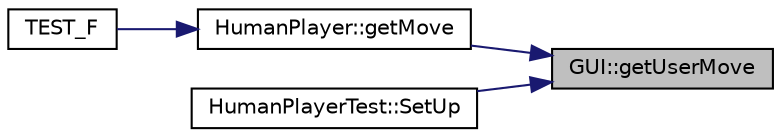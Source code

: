 digraph "GUI::getUserMove"
{
 // INTERACTIVE_SVG=YES
 // LATEX_PDF_SIZE
  edge [fontname="Helvetica",fontsize="10",labelfontname="Helvetica",labelfontsize="10"];
  node [fontname="Helvetica",fontsize="10",shape=record];
  rankdir="RL";
  Node1 [label="GUI::getUserMove",height=0.2,width=0.4,color="black", fillcolor="grey75", style="filled", fontcolor="black",tooltip="Prompts the user for their move."];
  Node1 -> Node2 [dir="back",color="midnightblue",fontsize="10",style="solid",fontname="Helvetica"];
  Node2 [label="HumanPlayer::getMove",height=0.2,width=0.4,color="black", fillcolor="white", style="filled",URL="$class_human_player.html#a018a39db440dfa6af27780dde69a2d9b",tooltip="Gets the player's move during their turn."];
  Node2 -> Node3 [dir="back",color="midnightblue",fontsize="10",style="solid",fontname="Helvetica"];
  Node3 [label="TEST_F",height=0.2,width=0.4,color="black", fillcolor="white", style="filled",URL="$test___human_player_8cc.html#a38437ea9b1784f9346622a2135020993",tooltip=" "];
  Node1 -> Node4 [dir="back",color="midnightblue",fontsize="10",style="solid",fontname="Helvetica"];
  Node4 [label="HumanPlayerTest::SetUp",height=0.2,width=0.4,color="black", fillcolor="white", style="filled",URL="$class_human_player_test.html#af7aa343e83c6efc46920bb9089b3b9f9",tooltip=" "];
}
